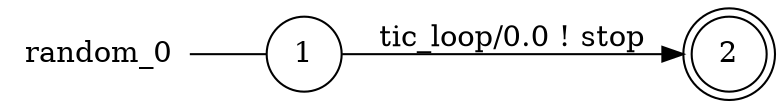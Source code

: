 digraph random_0 {
	rankdir="LR";
	n_0 [label="random_0", shape="plaintext"];
	n_1 [id="1", shape=circle, label="1"];
	n_0 -> n_1 [arrowhead=none];
	n_2 [id="2", shape=doublecircle, label="2"];

	n_1 -> n_2 [id="[$e|0]", label="tic_loop/0.0 ! stop"];
}
